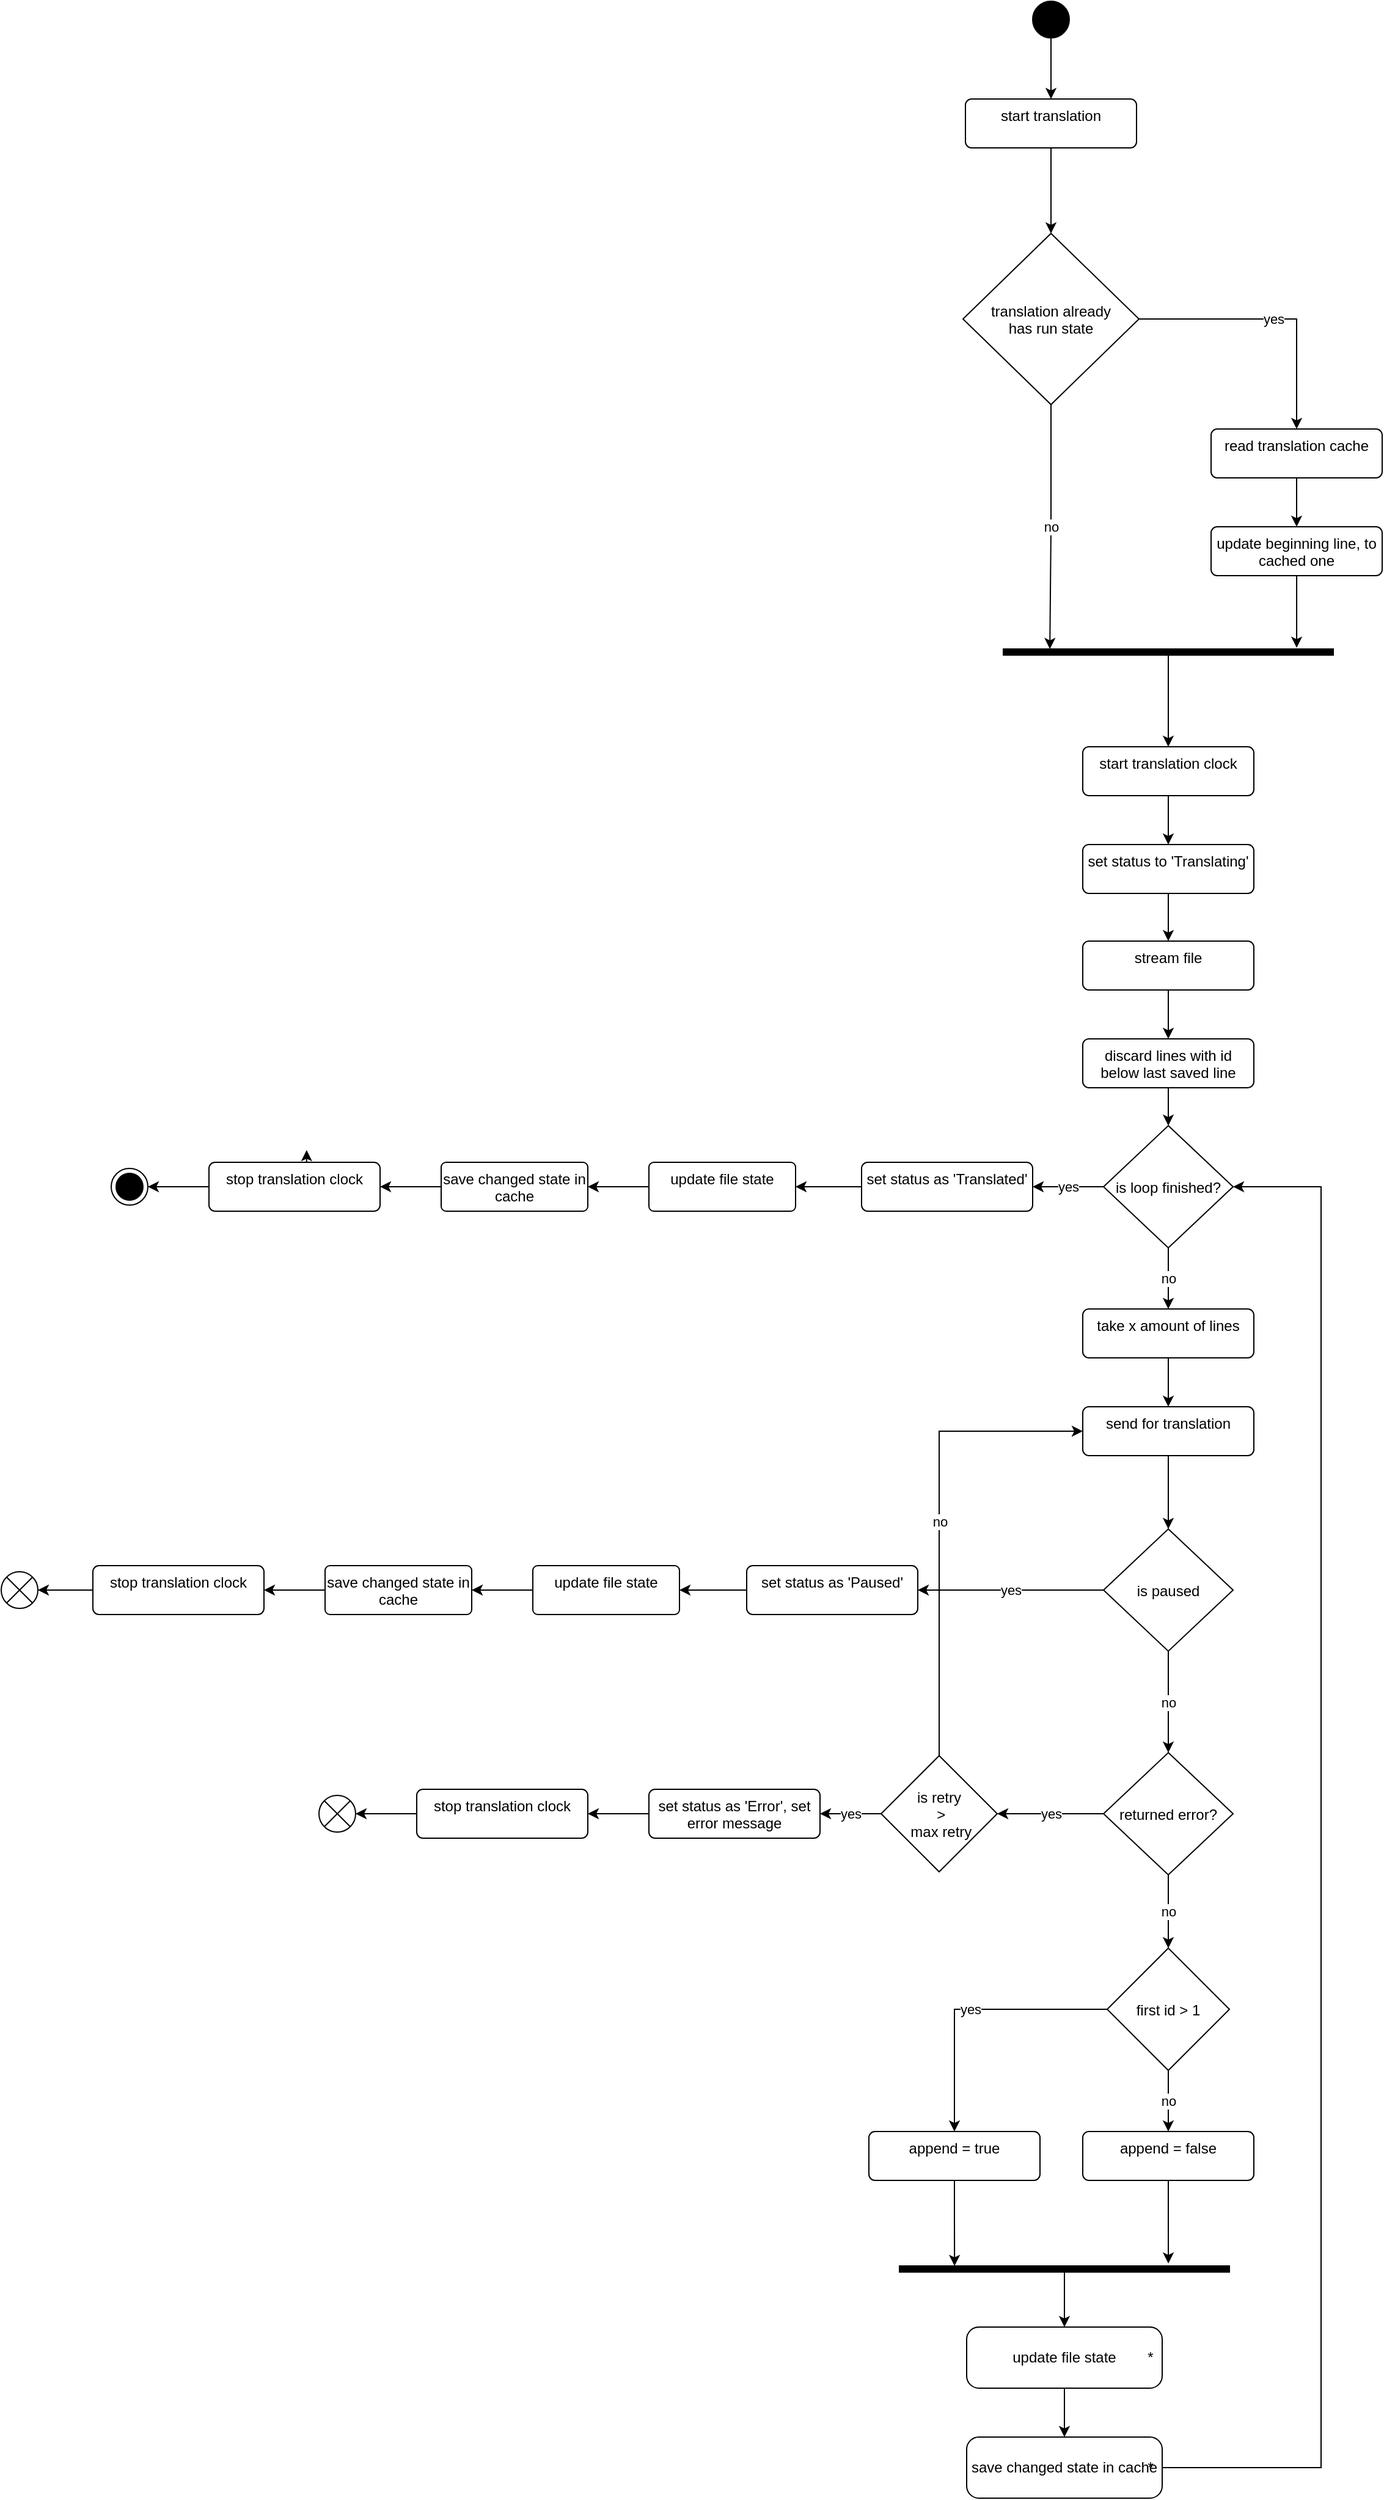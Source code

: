 <mxfile version="24.6.4" type="device">
  <diagram name="Strona-1" id="W5SlRDZh6ibVoUMQIblE">
    <mxGraphModel dx="2680" dy="958" grid="1" gridSize="10" guides="1" tooltips="1" connect="1" arrows="1" fold="1" page="1" pageScale="1" pageWidth="827" pageHeight="1169" math="0" shadow="0">
      <root>
        <mxCell id="0" />
        <mxCell id="1" parent="0" />
        <mxCell id="d_jHuvfHBoqzBUykJL5O-3" style="edgeStyle=orthogonalEdgeStyle;rounded=0;orthogonalLoop=1;jettySize=auto;html=1;entryX=0.5;entryY=0;entryDx=0;entryDy=0;" parent="1" source="d_jHuvfHBoqzBUykJL5O-1" target="d_jHuvfHBoqzBUykJL5O-2" edge="1">
          <mxGeometry relative="1" as="geometry" />
        </mxCell>
        <mxCell id="d_jHuvfHBoqzBUykJL5O-1" value="" style="ellipse;fillColor=strokeColor;html=1;" parent="1" vertex="1">
          <mxGeometry x="384" y="200" width="30" height="30" as="geometry" />
        </mxCell>
        <mxCell id="d_jHuvfHBoqzBUykJL5O-6" style="edgeStyle=orthogonalEdgeStyle;rounded=0;orthogonalLoop=1;jettySize=auto;html=1;entryX=0.5;entryY=0;entryDx=0;entryDy=0;" parent="1" source="d_jHuvfHBoqzBUykJL5O-2" target="d_jHuvfHBoqzBUykJL5O-5" edge="1">
          <mxGeometry relative="1" as="geometry" />
        </mxCell>
        <mxCell id="d_jHuvfHBoqzBUykJL5O-2" value="start translation" style="html=1;align=center;verticalAlign=top;rounded=1;absoluteArcSize=1;arcSize=10;dashed=0;whiteSpace=wrap;" parent="1" vertex="1">
          <mxGeometry x="329" y="280" width="140" height="40" as="geometry" />
        </mxCell>
        <mxCell id="d_jHuvfHBoqzBUykJL5O-7" value="yes" style="edgeStyle=orthogonalEdgeStyle;rounded=0;orthogonalLoop=1;jettySize=auto;html=1;entryX=0.5;entryY=0;entryDx=0;entryDy=0;" parent="1" source="d_jHuvfHBoqzBUykJL5O-5" target="d_jHuvfHBoqzBUykJL5O-8" edge="1">
          <mxGeometry relative="1" as="geometry">
            <mxPoint x="600" y="620" as="targetPoint" />
          </mxGeometry>
        </mxCell>
        <mxCell id="d_jHuvfHBoqzBUykJL5O-14" value="no" style="edgeStyle=orthogonalEdgeStyle;rounded=0;orthogonalLoop=1;jettySize=auto;html=1;entryX=0;entryY=0.859;entryDx=0;entryDy=0;entryPerimeter=0;" parent="1" source="d_jHuvfHBoqzBUykJL5O-5" target="d_jHuvfHBoqzBUykJL5O-15" edge="1">
          <mxGeometry relative="1" as="geometry">
            <mxPoint x="399" y="940" as="targetPoint" />
          </mxGeometry>
        </mxCell>
        <mxCell id="d_jHuvfHBoqzBUykJL5O-5" value="translation already &#xa;has run state" style="rhombus;" parent="1" vertex="1">
          <mxGeometry x="327" y="390" width="144" height="140" as="geometry" />
        </mxCell>
        <mxCell id="d_jHuvfHBoqzBUykJL5O-10" style="edgeStyle=orthogonalEdgeStyle;rounded=0;orthogonalLoop=1;jettySize=auto;html=1;entryX=0.5;entryY=0;entryDx=0;entryDy=0;" parent="1" source="d_jHuvfHBoqzBUykJL5O-8" target="d_jHuvfHBoqzBUykJL5O-11" edge="1">
          <mxGeometry relative="1" as="geometry">
            <mxPoint x="600" y="680" as="targetPoint" />
          </mxGeometry>
        </mxCell>
        <mxCell id="d_jHuvfHBoqzBUykJL5O-8" value="read translation cache" style="html=1;align=center;verticalAlign=top;rounded=1;absoluteArcSize=1;arcSize=10;dashed=0;whiteSpace=wrap;" parent="1" vertex="1">
          <mxGeometry x="530" y="550" width="140" height="40" as="geometry" />
        </mxCell>
        <mxCell id="d_jHuvfHBoqzBUykJL5O-12" style="edgeStyle=orthogonalEdgeStyle;rounded=0;orthogonalLoop=1;jettySize=auto;html=1;entryX=-0.2;entryY=0.111;entryDx=0;entryDy=0;entryPerimeter=0;" parent="1" source="d_jHuvfHBoqzBUykJL5O-11" target="d_jHuvfHBoqzBUykJL5O-15" edge="1">
          <mxGeometry relative="1" as="geometry">
            <mxPoint x="600" y="760" as="targetPoint" />
          </mxGeometry>
        </mxCell>
        <mxCell id="d_jHuvfHBoqzBUykJL5O-11" value="update beginning line, to cached one" style="html=1;align=center;verticalAlign=top;rounded=1;absoluteArcSize=1;arcSize=10;dashed=0;whiteSpace=wrap;" parent="1" vertex="1">
          <mxGeometry x="530" y="630" width="140" height="40" as="geometry" />
        </mxCell>
        <mxCell id="cZhVxnFHoFBxBIUx7C-b-4" style="edgeStyle=orthogonalEdgeStyle;rounded=0;orthogonalLoop=1;jettySize=auto;html=1;entryX=0.5;entryY=0;entryDx=0;entryDy=0;" edge="1" parent="1" source="d_jHuvfHBoqzBUykJL5O-15" target="cZhVxnFHoFBxBIUx7C-b-3">
          <mxGeometry relative="1" as="geometry" />
        </mxCell>
        <mxCell id="d_jHuvfHBoqzBUykJL5O-15" value="" style="html=1;points=[];perimeter=orthogonalPerimeter;fillColor=strokeColor;direction=south;" parent="1" vertex="1">
          <mxGeometry x="360" y="730" width="270" height="5" as="geometry" />
        </mxCell>
        <mxCell id="d_jHuvfHBoqzBUykJL5O-18" style="edgeStyle=orthogonalEdgeStyle;rounded=0;orthogonalLoop=1;jettySize=auto;html=1;entryX=0.5;entryY=0;entryDx=0;entryDy=0;" parent="1" source="d_jHuvfHBoqzBUykJL5O-17" target="d_jHuvfHBoqzBUykJL5O-19" edge="1">
          <mxGeometry relative="1" as="geometry">
            <mxPoint x="495" y="1379" as="targetPoint" />
          </mxGeometry>
        </mxCell>
        <mxCell id="d_jHuvfHBoqzBUykJL5O-17" value="stream file" style="html=1;align=center;verticalAlign=top;rounded=1;absoluteArcSize=1;arcSize=10;dashed=0;whiteSpace=wrap;" parent="1" vertex="1">
          <mxGeometry x="425" y="969" width="140" height="40" as="geometry" />
        </mxCell>
        <mxCell id="d_jHuvfHBoqzBUykJL5O-77" style="edgeStyle=orthogonalEdgeStyle;rounded=0;orthogonalLoop=1;jettySize=auto;html=1;entryX=0.5;entryY=0;entryDx=0;entryDy=0;" parent="1" source="d_jHuvfHBoqzBUykJL5O-19" target="d_jHuvfHBoqzBUykJL5O-73" edge="1">
          <mxGeometry relative="1" as="geometry" />
        </mxCell>
        <mxCell id="d_jHuvfHBoqzBUykJL5O-19" value="discard lines with id below last saved line" style="html=1;align=center;verticalAlign=top;rounded=1;absoluteArcSize=1;arcSize=10;dashed=0;whiteSpace=wrap;" parent="1" vertex="1">
          <mxGeometry x="425" y="1049" width="140" height="40" as="geometry" />
        </mxCell>
        <mxCell id="d_jHuvfHBoqzBUykJL5O-98" style="edgeStyle=orthogonalEdgeStyle;rounded=0;orthogonalLoop=1;jettySize=auto;html=1;entryX=0.5;entryY=0;entryDx=0;entryDy=0;" parent="1" source="d_jHuvfHBoqzBUykJL5O-21" target="d_jHuvfHBoqzBUykJL5O-97" edge="1">
          <mxGeometry relative="1" as="geometry" />
        </mxCell>
        <mxCell id="d_jHuvfHBoqzBUykJL5O-21" value="send for translation" style="html=1;align=center;verticalAlign=top;rounded=1;absoluteArcSize=1;arcSize=10;dashed=0;whiteSpace=wrap;" parent="1" vertex="1">
          <mxGeometry x="425" y="1350" width="140" height="40" as="geometry" />
        </mxCell>
        <mxCell id="d_jHuvfHBoqzBUykJL5O-28" value="yes" style="edgeStyle=orthogonalEdgeStyle;rounded=0;orthogonalLoop=1;jettySize=auto;html=1;" parent="1" source="d_jHuvfHBoqzBUykJL5O-26" target="d_jHuvfHBoqzBUykJL5O-29" edge="1">
          <mxGeometry relative="1" as="geometry">
            <mxPoint x="320" y="1683" as="targetPoint" />
          </mxGeometry>
        </mxCell>
        <mxCell id="d_jHuvfHBoqzBUykJL5O-39" value="no" style="edgeStyle=orthogonalEdgeStyle;rounded=0;orthogonalLoop=1;jettySize=auto;html=1;entryX=0.5;entryY=0;entryDx=0;entryDy=0;" parent="1" source="d_jHuvfHBoqzBUykJL5O-26" target="d_jHuvfHBoqzBUykJL5O-41" edge="1">
          <mxGeometry relative="1" as="geometry">
            <mxPoint x="495" y="1827" as="targetPoint" />
          </mxGeometry>
        </mxCell>
        <mxCell id="d_jHuvfHBoqzBUykJL5O-26" value="returned error?" style="rhombus;" parent="1" vertex="1">
          <mxGeometry x="442" y="1633" width="106" height="100" as="geometry" />
        </mxCell>
        <mxCell id="d_jHuvfHBoqzBUykJL5O-30" value="yes" style="edgeStyle=orthogonalEdgeStyle;rounded=0;orthogonalLoop=1;jettySize=auto;html=1;entryX=1;entryY=0.5;entryDx=0;entryDy=0;" parent="1" source="d_jHuvfHBoqzBUykJL5O-29" target="d_jHuvfHBoqzBUykJL5O-31" edge="1">
          <mxGeometry relative="1" as="geometry">
            <mxPoint x="160" y="1683" as="targetPoint" />
          </mxGeometry>
        </mxCell>
        <mxCell id="d_jHuvfHBoqzBUykJL5O-38" value="no" style="edgeStyle=orthogonalEdgeStyle;rounded=0;orthogonalLoop=1;jettySize=auto;html=1;entryX=0;entryY=0.5;entryDx=0;entryDy=0;" parent="1" source="d_jHuvfHBoqzBUykJL5O-29" target="d_jHuvfHBoqzBUykJL5O-21" edge="1">
          <mxGeometry relative="1" as="geometry">
            <Array as="points">
              <mxPoint x="308" y="1370" />
            </Array>
          </mxGeometry>
        </mxCell>
        <mxCell id="d_jHuvfHBoqzBUykJL5O-29" value="is retry&#xa; &gt;&#xa; max retry" style="rhombus;" parent="1" vertex="1">
          <mxGeometry x="260" y="1635.5" width="95" height="95" as="geometry" />
        </mxCell>
        <mxCell id="cZhVxnFHoFBxBIUx7C-b-12" value="" style="edgeStyle=orthogonalEdgeStyle;rounded=0;orthogonalLoop=1;jettySize=auto;html=1;" edge="1" parent="1" source="d_jHuvfHBoqzBUykJL5O-31" target="cZhVxnFHoFBxBIUx7C-b-11">
          <mxGeometry relative="1" as="geometry" />
        </mxCell>
        <mxCell id="d_jHuvfHBoqzBUykJL5O-31" value="set status as &#39;Error&#39;, set error message" style="html=1;align=center;verticalAlign=top;rounded=1;absoluteArcSize=1;arcSize=10;dashed=0;whiteSpace=wrap;" parent="1" vertex="1">
          <mxGeometry x="70" y="1663" width="140" height="40" as="geometry" />
        </mxCell>
        <mxCell id="d_jHuvfHBoqzBUykJL5O-37" value="" style="shape=sumEllipse;perimeter=ellipsePerimeter;html=1;backgroundOutline=1;" parent="1" vertex="1">
          <mxGeometry x="-200" y="1668" width="30" height="30" as="geometry" />
        </mxCell>
        <mxCell id="d_jHuvfHBoqzBUykJL5O-44" value="no" style="edgeStyle=orthogonalEdgeStyle;rounded=0;orthogonalLoop=1;jettySize=auto;html=1;entryX=0.5;entryY=0;entryDx=0;entryDy=0;" parent="1" source="d_jHuvfHBoqzBUykJL5O-41" target="d_jHuvfHBoqzBUykJL5O-45" edge="1">
          <mxGeometry relative="1" as="geometry">
            <mxPoint x="495" y="1979" as="targetPoint" />
          </mxGeometry>
        </mxCell>
        <mxCell id="d_jHuvfHBoqzBUykJL5O-46" value="yes" style="edgeStyle=orthogonalEdgeStyle;rounded=0;orthogonalLoop=1;jettySize=auto;html=1;entryX=0.5;entryY=0;entryDx=0;entryDy=0;" parent="1" source="d_jHuvfHBoqzBUykJL5O-41" target="d_jHuvfHBoqzBUykJL5O-47" edge="1">
          <mxGeometry relative="1" as="geometry">
            <mxPoint x="320" y="1979" as="targetPoint" />
          </mxGeometry>
        </mxCell>
        <mxCell id="d_jHuvfHBoqzBUykJL5O-41" value="first id &gt; 1" style="rhombus;" parent="1" vertex="1">
          <mxGeometry x="445" y="1793" width="100" height="100" as="geometry" />
        </mxCell>
        <mxCell id="d_jHuvfHBoqzBUykJL5O-45" value="append = false" style="html=1;align=center;verticalAlign=top;rounded=1;absoluteArcSize=1;arcSize=10;dashed=0;whiteSpace=wrap;" parent="1" vertex="1">
          <mxGeometry x="425" y="1943" width="140" height="40" as="geometry" />
        </mxCell>
        <mxCell id="d_jHuvfHBoqzBUykJL5O-47" value="append = true" style="html=1;align=center;verticalAlign=top;rounded=1;absoluteArcSize=1;arcSize=10;dashed=0;whiteSpace=wrap;" parent="1" vertex="1">
          <mxGeometry x="250" y="1943" width="140" height="40" as="geometry" />
        </mxCell>
        <mxCell id="d_jHuvfHBoqzBUykJL5O-58" style="edgeStyle=orthogonalEdgeStyle;rounded=0;orthogonalLoop=1;jettySize=auto;html=1;" parent="1" source="d_jHuvfHBoqzBUykJL5O-50" target="d_jHuvfHBoqzBUykJL5O-59" edge="1">
          <mxGeometry relative="1" as="geometry">
            <mxPoint x="410" y="2123" as="targetPoint" />
          </mxGeometry>
        </mxCell>
        <mxCell id="d_jHuvfHBoqzBUykJL5O-50" value="" style="html=1;points=[];perimeter=orthogonalPerimeter;fillColor=strokeColor;direction=south;" parent="1" vertex="1">
          <mxGeometry x="275" y="2053" width="270" height="5" as="geometry" />
        </mxCell>
        <mxCell id="d_jHuvfHBoqzBUykJL5O-52" style="edgeStyle=orthogonalEdgeStyle;rounded=0;orthogonalLoop=1;jettySize=auto;html=1;entryX=-0.4;entryY=0.185;entryDx=0;entryDy=0;entryPerimeter=0;" parent="1" source="d_jHuvfHBoqzBUykJL5O-45" target="d_jHuvfHBoqzBUykJL5O-50" edge="1">
          <mxGeometry relative="1" as="geometry" />
        </mxCell>
        <mxCell id="d_jHuvfHBoqzBUykJL5O-53" style="edgeStyle=orthogonalEdgeStyle;rounded=0;orthogonalLoop=1;jettySize=auto;html=1;entryX=0;entryY=0.833;entryDx=0;entryDy=0;entryPerimeter=0;" parent="1" source="d_jHuvfHBoqzBUykJL5O-47" target="d_jHuvfHBoqzBUykJL5O-50" edge="1">
          <mxGeometry relative="1" as="geometry" />
        </mxCell>
        <mxCell id="d_jHuvfHBoqzBUykJL5O-61" style="edgeStyle=orthogonalEdgeStyle;rounded=0;orthogonalLoop=1;jettySize=auto;html=1;" parent="1" source="d_jHuvfHBoqzBUykJL5O-59" target="d_jHuvfHBoqzBUykJL5O-62" edge="1">
          <mxGeometry relative="1" as="geometry">
            <mxPoint x="410" y="2193" as="targetPoint" />
          </mxGeometry>
        </mxCell>
        <mxCell id="d_jHuvfHBoqzBUykJL5O-59" value="update file state" style="html=1;dashed=0;rounded=1;absoluteArcSize=1;arcSize=20;verticalAlign=middle;align=center;whiteSpace=wrap;" parent="1" vertex="1">
          <mxGeometry x="330" y="2103" width="160" height="50" as="geometry" />
        </mxCell>
        <mxCell id="d_jHuvfHBoqzBUykJL5O-60" value="*" style="text;resizeWidth=0;resizeHeight=0;points=[];part=1;verticalAlign=middle;align=center;html=1;" parent="d_jHuvfHBoqzBUykJL5O-59" vertex="1">
          <mxGeometry x="1" y="0.5" width="20" height="20" relative="1" as="geometry">
            <mxPoint x="-20" y="-10" as="offset" />
          </mxGeometry>
        </mxCell>
        <mxCell id="d_jHuvfHBoqzBUykJL5O-96" style="edgeStyle=orthogonalEdgeStyle;rounded=0;orthogonalLoop=1;jettySize=auto;html=1;entryX=1;entryY=0.5;entryDx=0;entryDy=0;" parent="1" source="d_jHuvfHBoqzBUykJL5O-62" target="d_jHuvfHBoqzBUykJL5O-73" edge="1">
          <mxGeometry relative="1" as="geometry">
            <Array as="points">
              <mxPoint x="620" y="2218" />
              <mxPoint x="620" y="1170" />
            </Array>
          </mxGeometry>
        </mxCell>
        <mxCell id="d_jHuvfHBoqzBUykJL5O-62" value="save changed state in cache" style="html=1;dashed=0;rounded=1;absoluteArcSize=1;arcSize=20;verticalAlign=middle;align=center;whiteSpace=wrap;" parent="1" vertex="1">
          <mxGeometry x="330" y="2193" width="160" height="50" as="geometry" />
        </mxCell>
        <mxCell id="d_jHuvfHBoqzBUykJL5O-63" value="*" style="text;resizeWidth=0;resizeHeight=0;points=[];part=1;verticalAlign=middle;align=center;html=1;" parent="d_jHuvfHBoqzBUykJL5O-62" vertex="1">
          <mxGeometry x="1" y="0.5" width="20" height="20" relative="1" as="geometry">
            <mxPoint x="-20" y="-10" as="offset" />
          </mxGeometry>
        </mxCell>
        <mxCell id="d_jHuvfHBoqzBUykJL5O-66" style="edgeStyle=orthogonalEdgeStyle;rounded=0;orthogonalLoop=1;jettySize=auto;html=1;entryX=0.5;entryY=0;entryDx=0;entryDy=0;" parent="1" source="d_jHuvfHBoqzBUykJL5O-64" target="d_jHuvfHBoqzBUykJL5O-17" edge="1">
          <mxGeometry relative="1" as="geometry" />
        </mxCell>
        <mxCell id="d_jHuvfHBoqzBUykJL5O-64" value="set status to &#39;Translating&#39;" style="html=1;align=center;verticalAlign=top;rounded=1;absoluteArcSize=1;arcSize=10;dashed=0;whiteSpace=wrap;" parent="1" vertex="1">
          <mxGeometry x="425" y="890" width="140" height="40" as="geometry" />
        </mxCell>
        <mxCell id="d_jHuvfHBoqzBUykJL5O-78" style="edgeStyle=orthogonalEdgeStyle;rounded=0;orthogonalLoop=1;jettySize=auto;html=1;" parent="1" source="d_jHuvfHBoqzBUykJL5O-68" target="d_jHuvfHBoqzBUykJL5O-21" edge="1">
          <mxGeometry relative="1" as="geometry" />
        </mxCell>
        <mxCell id="d_jHuvfHBoqzBUykJL5O-68" value="take x amount of lines" style="html=1;align=center;verticalAlign=top;rounded=1;absoluteArcSize=1;arcSize=10;dashed=0;whiteSpace=wrap;" parent="1" vertex="1">
          <mxGeometry x="425" y="1270" width="140" height="40" as="geometry" />
        </mxCell>
        <mxCell id="d_jHuvfHBoqzBUykJL5O-76" value="no" style="edgeStyle=orthogonalEdgeStyle;rounded=0;orthogonalLoop=1;jettySize=auto;html=1;entryX=0.5;entryY=0;entryDx=0;entryDy=0;" parent="1" source="d_jHuvfHBoqzBUykJL5O-73" target="d_jHuvfHBoqzBUykJL5O-68" edge="1">
          <mxGeometry relative="1" as="geometry" />
        </mxCell>
        <mxCell id="d_jHuvfHBoqzBUykJL5O-79" value="yes" style="edgeStyle=orthogonalEdgeStyle;rounded=0;orthogonalLoop=1;jettySize=auto;html=1;entryX=1;entryY=0.5;entryDx=0;entryDy=0;" parent="1" source="d_jHuvfHBoqzBUykJL5O-73" target="d_jHuvfHBoqzBUykJL5O-81" edge="1">
          <mxGeometry relative="1" as="geometry">
            <mxPoint x="385" y="1170" as="targetPoint" />
          </mxGeometry>
        </mxCell>
        <mxCell id="d_jHuvfHBoqzBUykJL5O-73" value="is loop finished?" style="rhombus;" parent="1" vertex="1">
          <mxGeometry x="442" y="1120" width="106" height="100" as="geometry" />
        </mxCell>
        <mxCell id="d_jHuvfHBoqzBUykJL5O-89" value="" style="edgeStyle=orthogonalEdgeStyle;rounded=0;orthogonalLoop=1;jettySize=auto;html=1;" parent="1" source="d_jHuvfHBoqzBUykJL5O-81" target="d_jHuvfHBoqzBUykJL5O-88" edge="1">
          <mxGeometry relative="1" as="geometry" />
        </mxCell>
        <mxCell id="d_jHuvfHBoqzBUykJL5O-81" value="set status as &#39;Translated&#39;" style="html=1;align=center;verticalAlign=top;rounded=1;absoluteArcSize=1;arcSize=10;dashed=0;whiteSpace=wrap;" parent="1" vertex="1">
          <mxGeometry x="244" y="1150" width="140" height="40" as="geometry" />
        </mxCell>
        <mxCell id="d_jHuvfHBoqzBUykJL5O-93" value="" style="edgeStyle=orthogonalEdgeStyle;rounded=0;orthogonalLoop=1;jettySize=auto;html=1;" parent="1" source="d_jHuvfHBoqzBUykJL5O-88" target="d_jHuvfHBoqzBUykJL5O-92" edge="1">
          <mxGeometry relative="1" as="geometry" />
        </mxCell>
        <mxCell id="d_jHuvfHBoqzBUykJL5O-88" value="update file state" style="rounded=1;whiteSpace=wrap;html=1;verticalAlign=top;arcSize=10;dashed=0;" parent="1" vertex="1">
          <mxGeometry x="70" y="1150" width="120" height="40" as="geometry" />
        </mxCell>
        <mxCell id="cZhVxnFHoFBxBIUx7C-b-13" style="edgeStyle=orthogonalEdgeStyle;rounded=0;orthogonalLoop=1;jettySize=auto;html=1;entryX=1;entryY=0.5;entryDx=0;entryDy=0;" edge="1" parent="1" source="d_jHuvfHBoqzBUykJL5O-92" target="cZhVxnFHoFBxBIUx7C-b-6">
          <mxGeometry relative="1" as="geometry">
            <mxPoint x="-140" y="1170" as="targetPoint" />
          </mxGeometry>
        </mxCell>
        <mxCell id="d_jHuvfHBoqzBUykJL5O-92" value="save changed state in cache" style="rounded=1;whiteSpace=wrap;html=1;verticalAlign=top;arcSize=10;dashed=0;" parent="1" vertex="1">
          <mxGeometry x="-100" y="1150" width="120" height="40" as="geometry" />
        </mxCell>
        <mxCell id="d_jHuvfHBoqzBUykJL5O-95" value="" style="ellipse;html=1;shape=endState;fillColor=strokeColor;" parent="1" vertex="1">
          <mxGeometry x="-370" y="1155" width="30" height="30" as="geometry" />
        </mxCell>
        <mxCell id="d_jHuvfHBoqzBUykJL5O-99" value="no" style="edgeStyle=orthogonalEdgeStyle;rounded=0;orthogonalLoop=1;jettySize=auto;html=1;entryX=0.5;entryY=0;entryDx=0;entryDy=0;" parent="1" source="d_jHuvfHBoqzBUykJL5O-97" target="d_jHuvfHBoqzBUykJL5O-26" edge="1">
          <mxGeometry relative="1" as="geometry" />
        </mxCell>
        <mxCell id="d_jHuvfHBoqzBUykJL5O-100" value="yes" style="edgeStyle=orthogonalEdgeStyle;rounded=0;orthogonalLoop=1;jettySize=auto;html=1;entryX=1;entryY=0.5;entryDx=0;entryDy=0;" parent="1" source="d_jHuvfHBoqzBUykJL5O-97" target="d_jHuvfHBoqzBUykJL5O-108" edge="1">
          <mxGeometry relative="1" as="geometry">
            <mxPoint x="265" y="1500" as="targetPoint" />
          </mxGeometry>
        </mxCell>
        <mxCell id="d_jHuvfHBoqzBUykJL5O-97" value="is paused" style="rhombus;" parent="1" vertex="1">
          <mxGeometry x="442" y="1450" width="106" height="100" as="geometry" />
        </mxCell>
        <mxCell id="d_jHuvfHBoqzBUykJL5O-107" value="" style="edgeStyle=orthogonalEdgeStyle;rounded=0;orthogonalLoop=1;jettySize=auto;html=1;" parent="1" source="d_jHuvfHBoqzBUykJL5O-108" target="d_jHuvfHBoqzBUykJL5O-110" edge="1">
          <mxGeometry relative="1" as="geometry" />
        </mxCell>
        <mxCell id="d_jHuvfHBoqzBUykJL5O-108" value="set status as &#39;Paused&#39;" style="html=1;align=center;verticalAlign=top;rounded=1;absoluteArcSize=1;arcSize=10;dashed=0;whiteSpace=wrap;" parent="1" vertex="1">
          <mxGeometry x="150" y="1480" width="140" height="40" as="geometry" />
        </mxCell>
        <mxCell id="d_jHuvfHBoqzBUykJL5O-109" value="" style="edgeStyle=orthogonalEdgeStyle;rounded=0;orthogonalLoop=1;jettySize=auto;html=1;" parent="1" source="d_jHuvfHBoqzBUykJL5O-110" target="d_jHuvfHBoqzBUykJL5O-112" edge="1">
          <mxGeometry relative="1" as="geometry" />
        </mxCell>
        <mxCell id="d_jHuvfHBoqzBUykJL5O-110" value="update file state" style="rounded=1;whiteSpace=wrap;html=1;verticalAlign=top;arcSize=10;dashed=0;" parent="1" vertex="1">
          <mxGeometry x="-25" y="1480" width="120" height="40" as="geometry" />
        </mxCell>
        <mxCell id="cZhVxnFHoFBxBIUx7C-b-15" style="edgeStyle=orthogonalEdgeStyle;rounded=0;orthogonalLoop=1;jettySize=auto;html=1;entryX=1;entryY=0.5;entryDx=0;entryDy=0;" edge="1" parent="1" source="d_jHuvfHBoqzBUykJL5O-112" target="cZhVxnFHoFBxBIUx7C-b-9">
          <mxGeometry relative="1" as="geometry" />
        </mxCell>
        <mxCell id="d_jHuvfHBoqzBUykJL5O-112" value="save changed state in cache" style="rounded=1;whiteSpace=wrap;html=1;verticalAlign=top;arcSize=10;dashed=0;" parent="1" vertex="1">
          <mxGeometry x="-195" y="1480" width="120" height="40" as="geometry" />
        </mxCell>
        <mxCell id="d_jHuvfHBoqzBUykJL5O-114" value="" style="shape=sumEllipse;perimeter=ellipsePerimeter;html=1;backgroundOutline=1;" parent="1" vertex="1">
          <mxGeometry x="-460" y="1485" width="30" height="30" as="geometry" />
        </mxCell>
        <mxCell id="cZhVxnFHoFBxBIUx7C-b-5" style="edgeStyle=orthogonalEdgeStyle;rounded=0;orthogonalLoop=1;jettySize=auto;html=1;entryX=0.5;entryY=0;entryDx=0;entryDy=0;" edge="1" parent="1" source="cZhVxnFHoFBxBIUx7C-b-3" target="d_jHuvfHBoqzBUykJL5O-64">
          <mxGeometry relative="1" as="geometry" />
        </mxCell>
        <mxCell id="cZhVxnFHoFBxBIUx7C-b-3" value="start translation clock" style="html=1;align=center;verticalAlign=top;rounded=1;absoluteArcSize=1;arcSize=10;dashed=0;whiteSpace=wrap;" vertex="1" parent="1">
          <mxGeometry x="425" y="810" width="140" height="40" as="geometry" />
        </mxCell>
        <mxCell id="cZhVxnFHoFBxBIUx7C-b-14" style="edgeStyle=orthogonalEdgeStyle;rounded=0;orthogonalLoop=1;jettySize=auto;html=1;entryX=1;entryY=0.5;entryDx=0;entryDy=0;" edge="1" parent="1" source="cZhVxnFHoFBxBIUx7C-b-6" target="d_jHuvfHBoqzBUykJL5O-95">
          <mxGeometry relative="1" as="geometry" />
        </mxCell>
        <mxCell id="cZhVxnFHoFBxBIUx7C-b-6" value="stop translation clock" style="html=1;align=center;verticalAlign=top;rounded=1;absoluteArcSize=1;arcSize=10;dashed=0;whiteSpace=wrap;" vertex="1" parent="1">
          <mxGeometry x="-290" y="1150" width="140" height="40" as="geometry" />
        </mxCell>
        <mxCell id="cZhVxnFHoFBxBIUx7C-b-8" style="edgeStyle=orthogonalEdgeStyle;rounded=0;orthogonalLoop=1;jettySize=auto;html=1;exitX=0.5;exitY=0;exitDx=0;exitDy=0;entryX=0.571;entryY=-0.25;entryDx=0;entryDy=0;entryPerimeter=0;" edge="1" parent="1" source="cZhVxnFHoFBxBIUx7C-b-6" target="cZhVxnFHoFBxBIUx7C-b-6">
          <mxGeometry relative="1" as="geometry" />
        </mxCell>
        <mxCell id="cZhVxnFHoFBxBIUx7C-b-16" style="edgeStyle=orthogonalEdgeStyle;rounded=0;orthogonalLoop=1;jettySize=auto;html=1;entryX=1;entryY=0.5;entryDx=0;entryDy=0;" edge="1" parent="1" source="cZhVxnFHoFBxBIUx7C-b-9" target="d_jHuvfHBoqzBUykJL5O-114">
          <mxGeometry relative="1" as="geometry" />
        </mxCell>
        <mxCell id="cZhVxnFHoFBxBIUx7C-b-9" value="stop translation clock" style="html=1;align=center;verticalAlign=top;rounded=1;absoluteArcSize=1;arcSize=10;dashed=0;whiteSpace=wrap;" vertex="1" parent="1">
          <mxGeometry x="-385" y="1480" width="140" height="40" as="geometry" />
        </mxCell>
        <mxCell id="cZhVxnFHoFBxBIUx7C-b-17" style="edgeStyle=orthogonalEdgeStyle;rounded=0;orthogonalLoop=1;jettySize=auto;html=1;entryX=1;entryY=0.5;entryDx=0;entryDy=0;" edge="1" parent="1" source="cZhVxnFHoFBxBIUx7C-b-11" target="d_jHuvfHBoqzBUykJL5O-37">
          <mxGeometry relative="1" as="geometry" />
        </mxCell>
        <mxCell id="cZhVxnFHoFBxBIUx7C-b-11" value="stop translation clock" style="html=1;align=center;verticalAlign=top;rounded=1;absoluteArcSize=1;arcSize=10;dashed=0;whiteSpace=wrap;" vertex="1" parent="1">
          <mxGeometry x="-120" y="1663" width="140" height="40" as="geometry" />
        </mxCell>
      </root>
    </mxGraphModel>
  </diagram>
</mxfile>
